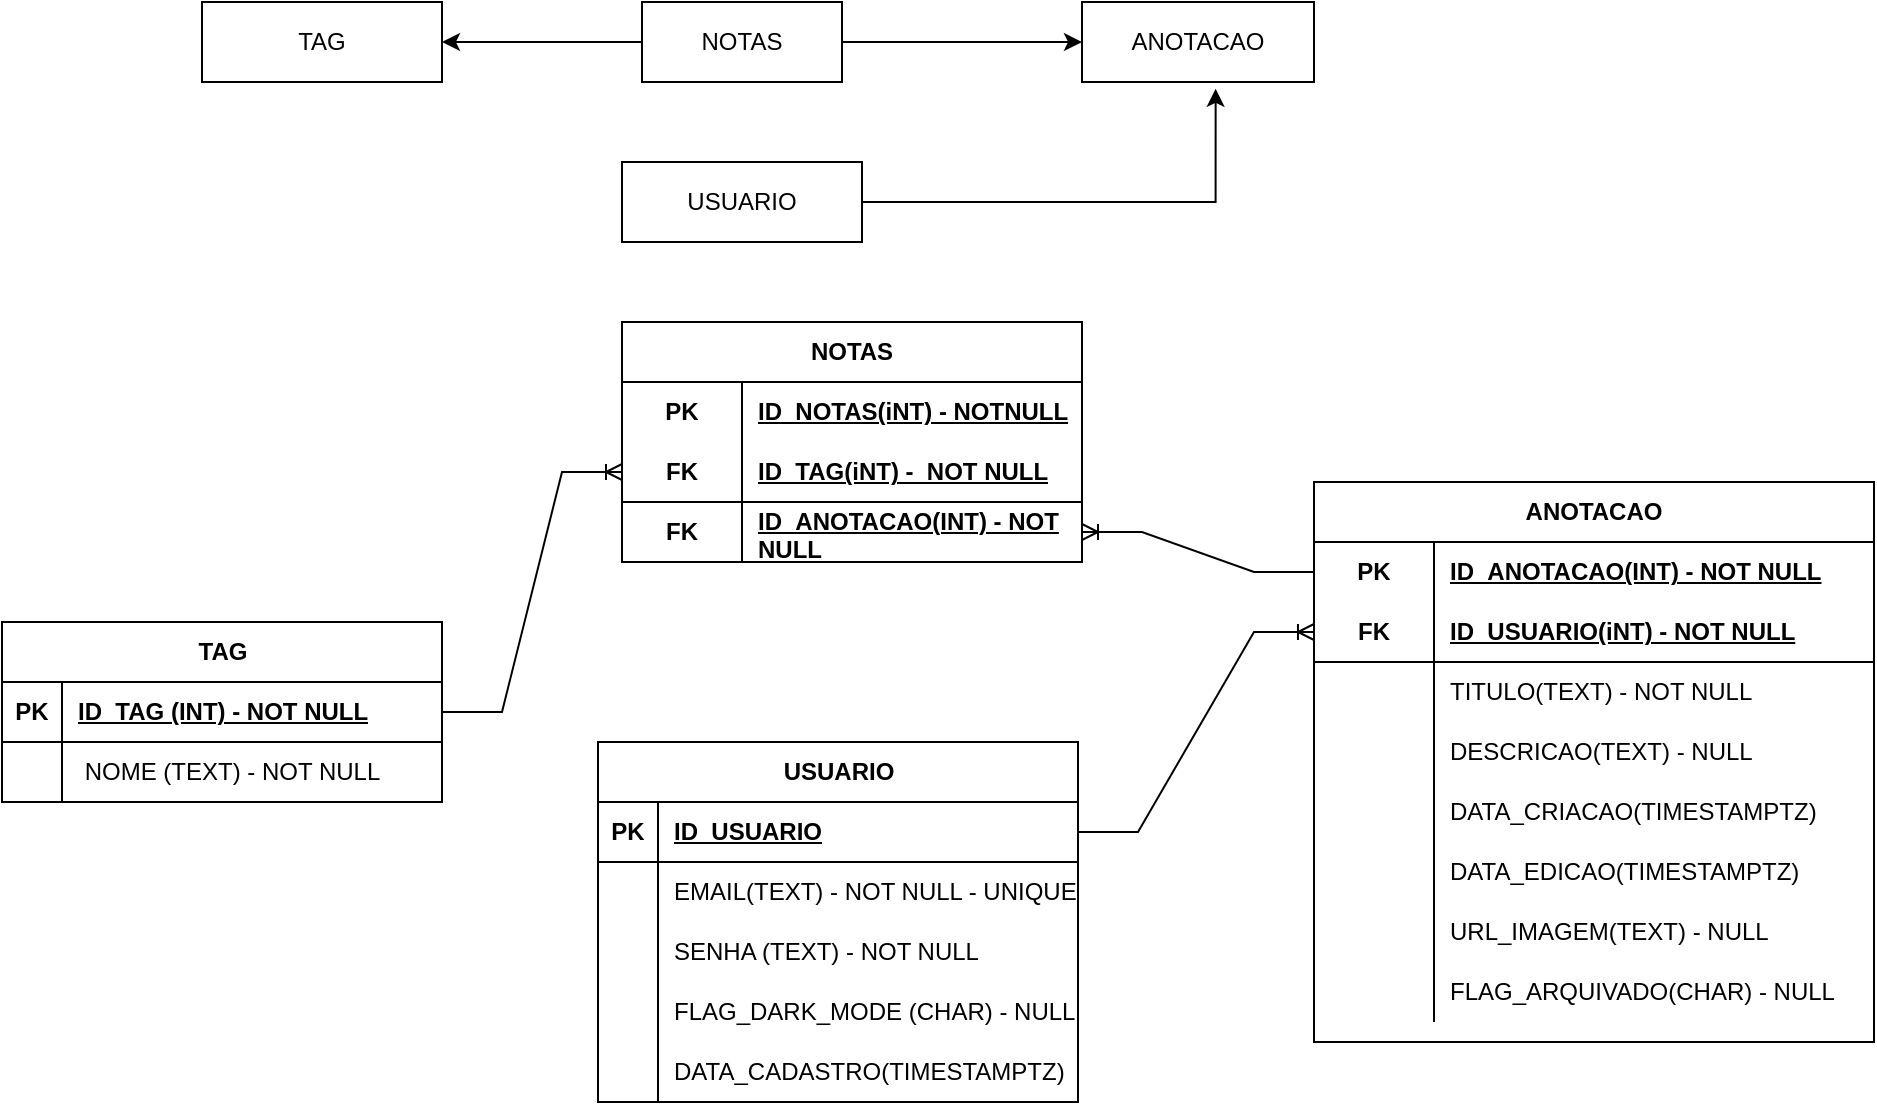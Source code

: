 <mxfile version="28.2.5">
  <diagram name="Página-1" id="oTmqJyWraWy3Ke_USjM5">
    <mxGraphModel dx="1442" dy="1362" grid="1" gridSize="10" guides="1" tooltips="1" connect="1" arrows="1" fold="1" page="0" pageScale="1" pageWidth="827" pageHeight="1169" math="0" shadow="0">
      <root>
        <mxCell id="0" />
        <mxCell id="1" parent="0" />
        <mxCell id="ZW-q-PhY7UB3q3wBMbhI-1" value="TAG" style="whiteSpace=wrap;html=1;align=center;" vertex="1" parent="1">
          <mxGeometry x="70" y="-760" width="120" height="40" as="geometry" />
        </mxCell>
        <mxCell id="ZW-q-PhY7UB3q3wBMbhI-2" value="ANOTACAO" style="whiteSpace=wrap;html=1;align=center;" vertex="1" parent="1">
          <mxGeometry x="510" y="-760" width="116" height="40" as="geometry" />
        </mxCell>
        <mxCell id="ZW-q-PhY7UB3q3wBMbhI-3" value="USUARIO" style="whiteSpace=wrap;html=1;align=center;" vertex="1" parent="1">
          <mxGeometry x="280" y="-680" width="120" height="40" as="geometry" />
        </mxCell>
        <mxCell id="ZW-q-PhY7UB3q3wBMbhI-5" style="edgeStyle=orthogonalEdgeStyle;rounded=0;orthogonalLoop=1;jettySize=auto;html=1;entryX=0.576;entryY=1.085;entryDx=0;entryDy=0;entryPerimeter=0;" edge="1" parent="1" source="ZW-q-PhY7UB3q3wBMbhI-3" target="ZW-q-PhY7UB3q3wBMbhI-2">
          <mxGeometry relative="1" as="geometry" />
        </mxCell>
        <mxCell id="ZW-q-PhY7UB3q3wBMbhI-8" style="edgeStyle=orthogonalEdgeStyle;rounded=0;orthogonalLoop=1;jettySize=auto;html=1;entryX=0;entryY=0.5;entryDx=0;entryDy=0;" edge="1" parent="1" source="ZW-q-PhY7UB3q3wBMbhI-7" target="ZW-q-PhY7UB3q3wBMbhI-2">
          <mxGeometry relative="1" as="geometry" />
        </mxCell>
        <mxCell id="ZW-q-PhY7UB3q3wBMbhI-9" style="edgeStyle=orthogonalEdgeStyle;rounded=0;orthogonalLoop=1;jettySize=auto;html=1;" edge="1" parent="1" source="ZW-q-PhY7UB3q3wBMbhI-7" target="ZW-q-PhY7UB3q3wBMbhI-1">
          <mxGeometry relative="1" as="geometry" />
        </mxCell>
        <mxCell id="ZW-q-PhY7UB3q3wBMbhI-7" value="NOTAS" style="whiteSpace=wrap;html=1;align=center;" vertex="1" parent="1">
          <mxGeometry x="290" y="-760" width="100" height="40" as="geometry" />
        </mxCell>
        <mxCell id="ZW-q-PhY7UB3q3wBMbhI-23" value="TAG" style="shape=table;startSize=30;container=1;collapsible=1;childLayout=tableLayout;fixedRows=1;rowLines=0;fontStyle=1;align=center;resizeLast=1;html=1;" vertex="1" parent="1">
          <mxGeometry x="-30" y="-450" width="220" height="90" as="geometry" />
        </mxCell>
        <mxCell id="ZW-q-PhY7UB3q3wBMbhI-24" value="" style="shape=tableRow;horizontal=0;startSize=0;swimlaneHead=0;swimlaneBody=0;fillColor=none;collapsible=0;dropTarget=0;points=[[0,0.5],[1,0.5]];portConstraint=eastwest;top=0;left=0;right=0;bottom=1;" vertex="1" parent="ZW-q-PhY7UB3q3wBMbhI-23">
          <mxGeometry y="30" width="220" height="30" as="geometry" />
        </mxCell>
        <mxCell id="ZW-q-PhY7UB3q3wBMbhI-25" value="PK" style="shape=partialRectangle;connectable=0;fillColor=none;top=0;left=0;bottom=0;right=0;fontStyle=1;overflow=hidden;whiteSpace=wrap;html=1;" vertex="1" parent="ZW-q-PhY7UB3q3wBMbhI-24">
          <mxGeometry width="30" height="30" as="geometry">
            <mxRectangle width="30" height="30" as="alternateBounds" />
          </mxGeometry>
        </mxCell>
        <mxCell id="ZW-q-PhY7UB3q3wBMbhI-26" value="ID_TAG (INT) - NOT NULL" style="shape=partialRectangle;connectable=0;fillColor=none;top=0;left=0;bottom=0;right=0;align=left;spacingLeft=6;fontStyle=5;overflow=hidden;whiteSpace=wrap;html=1;" vertex="1" parent="ZW-q-PhY7UB3q3wBMbhI-24">
          <mxGeometry x="30" width="190" height="30" as="geometry">
            <mxRectangle width="190" height="30" as="alternateBounds" />
          </mxGeometry>
        </mxCell>
        <mxCell id="ZW-q-PhY7UB3q3wBMbhI-27" value="" style="shape=tableRow;horizontal=0;startSize=0;swimlaneHead=0;swimlaneBody=0;fillColor=none;collapsible=0;dropTarget=0;points=[[0,0.5],[1,0.5]];portConstraint=eastwest;top=0;left=0;right=0;bottom=0;" vertex="1" parent="ZW-q-PhY7UB3q3wBMbhI-23">
          <mxGeometry y="60" width="220" height="30" as="geometry" />
        </mxCell>
        <mxCell id="ZW-q-PhY7UB3q3wBMbhI-28" value="" style="shape=partialRectangle;connectable=0;fillColor=none;top=0;left=0;bottom=0;right=0;editable=1;overflow=hidden;whiteSpace=wrap;html=1;" vertex="1" parent="ZW-q-PhY7UB3q3wBMbhI-27">
          <mxGeometry width="30" height="30" as="geometry">
            <mxRectangle width="30" height="30" as="alternateBounds" />
          </mxGeometry>
        </mxCell>
        <mxCell id="ZW-q-PhY7UB3q3wBMbhI-29" value="&amp;nbsp;NOME (TEXT) - NOT NULL" style="shape=partialRectangle;connectable=0;fillColor=none;top=0;left=0;bottom=0;right=0;align=left;spacingLeft=6;overflow=hidden;whiteSpace=wrap;html=1;" vertex="1" parent="ZW-q-PhY7UB3q3wBMbhI-27">
          <mxGeometry x="30" width="190" height="30" as="geometry">
            <mxRectangle width="190" height="30" as="alternateBounds" />
          </mxGeometry>
        </mxCell>
        <mxCell id="ZW-q-PhY7UB3q3wBMbhI-36" value="NOTAS" style="shape=table;startSize=30;container=1;collapsible=1;childLayout=tableLayout;fixedRows=1;rowLines=0;fontStyle=1;align=center;resizeLast=1;html=1;whiteSpace=wrap;" vertex="1" parent="1">
          <mxGeometry x="280" y="-600" width="230" height="120" as="geometry" />
        </mxCell>
        <mxCell id="ZW-q-PhY7UB3q3wBMbhI-37" value="" style="shape=tableRow;horizontal=0;startSize=0;swimlaneHead=0;swimlaneBody=0;fillColor=none;collapsible=0;dropTarget=0;points=[[0,0.5],[1,0.5]];portConstraint=eastwest;top=0;left=0;right=0;bottom=0;html=1;" vertex="1" parent="ZW-q-PhY7UB3q3wBMbhI-36">
          <mxGeometry y="30" width="230" height="30" as="geometry" />
        </mxCell>
        <mxCell id="ZW-q-PhY7UB3q3wBMbhI-38" value="PK" style="shape=partialRectangle;connectable=0;fillColor=none;top=0;left=0;bottom=0;right=0;fontStyle=1;overflow=hidden;html=1;whiteSpace=wrap;" vertex="1" parent="ZW-q-PhY7UB3q3wBMbhI-37">
          <mxGeometry width="60" height="30" as="geometry">
            <mxRectangle width="60" height="30" as="alternateBounds" />
          </mxGeometry>
        </mxCell>
        <mxCell id="ZW-q-PhY7UB3q3wBMbhI-39" value="ID_NOTAS(iNT) - NOTNULL" style="shape=partialRectangle;connectable=0;fillColor=none;top=0;left=0;bottom=0;right=0;align=left;spacingLeft=6;fontStyle=5;overflow=hidden;html=1;whiteSpace=wrap;" vertex="1" parent="ZW-q-PhY7UB3q3wBMbhI-37">
          <mxGeometry x="60" width="170" height="30" as="geometry">
            <mxRectangle width="170" height="30" as="alternateBounds" />
          </mxGeometry>
        </mxCell>
        <mxCell id="ZW-q-PhY7UB3q3wBMbhI-49" value="" style="shape=tableRow;horizontal=0;startSize=0;swimlaneHead=0;swimlaneBody=0;fillColor=none;collapsible=0;dropTarget=0;points=[[0,0.5],[1,0.5]];portConstraint=eastwest;top=0;left=0;right=0;bottom=1;html=1;" vertex="1" parent="ZW-q-PhY7UB3q3wBMbhI-36">
          <mxGeometry y="60" width="230" height="30" as="geometry" />
        </mxCell>
        <mxCell id="ZW-q-PhY7UB3q3wBMbhI-50" value="FK" style="shape=partialRectangle;connectable=0;fillColor=none;top=0;left=0;bottom=0;right=0;fontStyle=1;overflow=hidden;html=1;whiteSpace=wrap;" vertex="1" parent="ZW-q-PhY7UB3q3wBMbhI-49">
          <mxGeometry width="60" height="30" as="geometry">
            <mxRectangle width="60" height="30" as="alternateBounds" />
          </mxGeometry>
        </mxCell>
        <mxCell id="ZW-q-PhY7UB3q3wBMbhI-51" value="ID_TAG(iNT) -&amp;nbsp; NOT NULL" style="shape=partialRectangle;connectable=0;fillColor=none;top=0;left=0;bottom=0;right=0;align=left;spacingLeft=6;fontStyle=5;overflow=hidden;html=1;whiteSpace=wrap;" vertex="1" parent="ZW-q-PhY7UB3q3wBMbhI-49">
          <mxGeometry x="60" width="170" height="30" as="geometry">
            <mxRectangle width="170" height="30" as="alternateBounds" />
          </mxGeometry>
        </mxCell>
        <mxCell id="ZW-q-PhY7UB3q3wBMbhI-40" value="" style="shape=tableRow;horizontal=0;startSize=0;swimlaneHead=0;swimlaneBody=0;fillColor=none;collapsible=0;dropTarget=0;points=[[0,0.5],[1,0.5]];portConstraint=eastwest;top=0;left=0;right=0;bottom=1;html=1;" vertex="1" parent="ZW-q-PhY7UB3q3wBMbhI-36">
          <mxGeometry y="90" width="230" height="30" as="geometry" />
        </mxCell>
        <mxCell id="ZW-q-PhY7UB3q3wBMbhI-41" value="FK" style="shape=partialRectangle;connectable=0;fillColor=none;top=0;left=0;bottom=0;right=0;fontStyle=1;overflow=hidden;html=1;whiteSpace=wrap;" vertex="1" parent="ZW-q-PhY7UB3q3wBMbhI-40">
          <mxGeometry width="60" height="30" as="geometry">
            <mxRectangle width="60" height="30" as="alternateBounds" />
          </mxGeometry>
        </mxCell>
        <mxCell id="ZW-q-PhY7UB3q3wBMbhI-42" value="ID_ANOTACAO(INT) - NOT NULL" style="shape=partialRectangle;connectable=0;fillColor=none;top=0;left=0;bottom=0;right=0;align=left;spacingLeft=6;fontStyle=5;overflow=hidden;html=1;whiteSpace=wrap;" vertex="1" parent="ZW-q-PhY7UB3q3wBMbhI-40">
          <mxGeometry x="60" width="170" height="30" as="geometry">
            <mxRectangle width="170" height="30" as="alternateBounds" />
          </mxGeometry>
        </mxCell>
        <mxCell id="ZW-q-PhY7UB3q3wBMbhI-52" value="ANOTACAO" style="shape=table;startSize=30;container=1;collapsible=1;childLayout=tableLayout;fixedRows=1;rowLines=0;fontStyle=1;align=center;resizeLast=1;html=1;whiteSpace=wrap;" vertex="1" parent="1">
          <mxGeometry x="626" y="-520" width="280" height="280" as="geometry" />
        </mxCell>
        <mxCell id="ZW-q-PhY7UB3q3wBMbhI-53" value="" style="shape=tableRow;horizontal=0;startSize=0;swimlaneHead=0;swimlaneBody=0;fillColor=none;collapsible=0;dropTarget=0;points=[[0,0.5],[1,0.5]];portConstraint=eastwest;top=0;left=0;right=0;bottom=0;html=1;" vertex="1" parent="ZW-q-PhY7UB3q3wBMbhI-52">
          <mxGeometry y="30" width="280" height="30" as="geometry" />
        </mxCell>
        <mxCell id="ZW-q-PhY7UB3q3wBMbhI-54" value="PK" style="shape=partialRectangle;connectable=0;fillColor=none;top=0;left=0;bottom=0;right=0;fontStyle=1;overflow=hidden;html=1;whiteSpace=wrap;" vertex="1" parent="ZW-q-PhY7UB3q3wBMbhI-53">
          <mxGeometry width="60" height="30" as="geometry">
            <mxRectangle width="60" height="30" as="alternateBounds" />
          </mxGeometry>
        </mxCell>
        <mxCell id="ZW-q-PhY7UB3q3wBMbhI-55" value="ID_ANOTACAO(INT) - NOT NULL" style="shape=partialRectangle;connectable=0;fillColor=none;top=0;left=0;bottom=0;right=0;align=left;spacingLeft=6;fontStyle=5;overflow=hidden;html=1;whiteSpace=wrap;" vertex="1" parent="ZW-q-PhY7UB3q3wBMbhI-53">
          <mxGeometry x="60" width="220" height="30" as="geometry">
            <mxRectangle width="220" height="30" as="alternateBounds" />
          </mxGeometry>
        </mxCell>
        <mxCell id="ZW-q-PhY7UB3q3wBMbhI-56" value="" style="shape=tableRow;horizontal=0;startSize=0;swimlaneHead=0;swimlaneBody=0;fillColor=none;collapsible=0;dropTarget=0;points=[[0,0.5],[1,0.5]];portConstraint=eastwest;top=0;left=0;right=0;bottom=1;html=1;" vertex="1" parent="ZW-q-PhY7UB3q3wBMbhI-52">
          <mxGeometry y="60" width="280" height="30" as="geometry" />
        </mxCell>
        <mxCell id="ZW-q-PhY7UB3q3wBMbhI-57" value="FK" style="shape=partialRectangle;connectable=0;fillColor=none;top=0;left=0;bottom=0;right=0;fontStyle=1;overflow=hidden;html=1;whiteSpace=wrap;" vertex="1" parent="ZW-q-PhY7UB3q3wBMbhI-56">
          <mxGeometry width="60" height="30" as="geometry">
            <mxRectangle width="60" height="30" as="alternateBounds" />
          </mxGeometry>
        </mxCell>
        <mxCell id="ZW-q-PhY7UB3q3wBMbhI-58" value="ID_USUARIO(iNT) - NOT NULL" style="shape=partialRectangle;connectable=0;fillColor=none;top=0;left=0;bottom=0;right=0;align=left;spacingLeft=6;fontStyle=5;overflow=hidden;html=1;whiteSpace=wrap;" vertex="1" parent="ZW-q-PhY7UB3q3wBMbhI-56">
          <mxGeometry x="60" width="220" height="30" as="geometry">
            <mxRectangle width="220" height="30" as="alternateBounds" />
          </mxGeometry>
        </mxCell>
        <mxCell id="ZW-q-PhY7UB3q3wBMbhI-59" value="" style="shape=tableRow;horizontal=0;startSize=0;swimlaneHead=0;swimlaneBody=0;fillColor=none;collapsible=0;dropTarget=0;points=[[0,0.5],[1,0.5]];portConstraint=eastwest;top=0;left=0;right=0;bottom=0;html=1;" vertex="1" parent="ZW-q-PhY7UB3q3wBMbhI-52">
          <mxGeometry y="90" width="280" height="30" as="geometry" />
        </mxCell>
        <mxCell id="ZW-q-PhY7UB3q3wBMbhI-60" value="" style="shape=partialRectangle;connectable=0;fillColor=none;top=0;left=0;bottom=0;right=0;editable=1;overflow=hidden;html=1;whiteSpace=wrap;" vertex="1" parent="ZW-q-PhY7UB3q3wBMbhI-59">
          <mxGeometry width="60" height="30" as="geometry">
            <mxRectangle width="60" height="30" as="alternateBounds" />
          </mxGeometry>
        </mxCell>
        <mxCell id="ZW-q-PhY7UB3q3wBMbhI-61" value="TITULO(TEXT) - NOT NULL" style="shape=partialRectangle;connectable=0;fillColor=none;top=0;left=0;bottom=0;right=0;align=left;spacingLeft=6;overflow=hidden;html=1;whiteSpace=wrap;" vertex="1" parent="ZW-q-PhY7UB3q3wBMbhI-59">
          <mxGeometry x="60" width="220" height="30" as="geometry">
            <mxRectangle width="220" height="30" as="alternateBounds" />
          </mxGeometry>
        </mxCell>
        <mxCell id="ZW-q-PhY7UB3q3wBMbhI-62" value="" style="shape=tableRow;horizontal=0;startSize=0;swimlaneHead=0;swimlaneBody=0;fillColor=none;collapsible=0;dropTarget=0;points=[[0,0.5],[1,0.5]];portConstraint=eastwest;top=0;left=0;right=0;bottom=0;html=1;" vertex="1" parent="ZW-q-PhY7UB3q3wBMbhI-52">
          <mxGeometry y="120" width="280" height="30" as="geometry" />
        </mxCell>
        <mxCell id="ZW-q-PhY7UB3q3wBMbhI-63" value="" style="shape=partialRectangle;connectable=0;fillColor=none;top=0;left=0;bottom=0;right=0;editable=1;overflow=hidden;html=1;whiteSpace=wrap;" vertex="1" parent="ZW-q-PhY7UB3q3wBMbhI-62">
          <mxGeometry width="60" height="30" as="geometry">
            <mxRectangle width="60" height="30" as="alternateBounds" />
          </mxGeometry>
        </mxCell>
        <mxCell id="ZW-q-PhY7UB3q3wBMbhI-64" value="DESCRICAO(TEXT) - NULL" style="shape=partialRectangle;connectable=0;fillColor=none;top=0;left=0;bottom=0;right=0;align=left;spacingLeft=6;overflow=hidden;html=1;whiteSpace=wrap;" vertex="1" parent="ZW-q-PhY7UB3q3wBMbhI-62">
          <mxGeometry x="60" width="220" height="30" as="geometry">
            <mxRectangle width="220" height="30" as="alternateBounds" />
          </mxGeometry>
        </mxCell>
        <mxCell id="ZW-q-PhY7UB3q3wBMbhI-65" value="" style="shape=tableRow;horizontal=0;startSize=0;swimlaneHead=0;swimlaneBody=0;fillColor=none;collapsible=0;dropTarget=0;points=[[0,0.5],[1,0.5]];portConstraint=eastwest;top=0;left=0;right=0;bottom=0;html=1;" vertex="1" parent="ZW-q-PhY7UB3q3wBMbhI-52">
          <mxGeometry y="150" width="280" height="30" as="geometry" />
        </mxCell>
        <mxCell id="ZW-q-PhY7UB3q3wBMbhI-66" value="" style="shape=partialRectangle;connectable=0;fillColor=none;top=0;left=0;bottom=0;right=0;editable=1;overflow=hidden;html=1;whiteSpace=wrap;" vertex="1" parent="ZW-q-PhY7UB3q3wBMbhI-65">
          <mxGeometry width="60" height="30" as="geometry">
            <mxRectangle width="60" height="30" as="alternateBounds" />
          </mxGeometry>
        </mxCell>
        <mxCell id="ZW-q-PhY7UB3q3wBMbhI-67" value="DATA_CRIACAO(TIMESTAMPTZ)" style="shape=partialRectangle;connectable=0;fillColor=none;top=0;left=0;bottom=0;right=0;align=left;spacingLeft=6;overflow=hidden;html=1;whiteSpace=wrap;" vertex="1" parent="ZW-q-PhY7UB3q3wBMbhI-65">
          <mxGeometry x="60" width="220" height="30" as="geometry">
            <mxRectangle width="220" height="30" as="alternateBounds" />
          </mxGeometry>
        </mxCell>
        <mxCell id="ZW-q-PhY7UB3q3wBMbhI-68" value="" style="shape=tableRow;horizontal=0;startSize=0;swimlaneHead=0;swimlaneBody=0;fillColor=none;collapsible=0;dropTarget=0;points=[[0,0.5],[1,0.5]];portConstraint=eastwest;top=0;left=0;right=0;bottom=0;html=1;" vertex="1" parent="ZW-q-PhY7UB3q3wBMbhI-52">
          <mxGeometry y="180" width="280" height="30" as="geometry" />
        </mxCell>
        <mxCell id="ZW-q-PhY7UB3q3wBMbhI-69" value="" style="shape=partialRectangle;connectable=0;fillColor=none;top=0;left=0;bottom=0;right=0;editable=1;overflow=hidden;html=1;whiteSpace=wrap;" vertex="1" parent="ZW-q-PhY7UB3q3wBMbhI-68">
          <mxGeometry width="60" height="30" as="geometry">
            <mxRectangle width="60" height="30" as="alternateBounds" />
          </mxGeometry>
        </mxCell>
        <mxCell id="ZW-q-PhY7UB3q3wBMbhI-70" value="DATA_EDICAO(TIMESTAMPTZ)" style="shape=partialRectangle;connectable=0;fillColor=none;top=0;left=0;bottom=0;right=0;align=left;spacingLeft=6;overflow=hidden;html=1;whiteSpace=wrap;" vertex="1" parent="ZW-q-PhY7UB3q3wBMbhI-68">
          <mxGeometry x="60" width="220" height="30" as="geometry">
            <mxRectangle width="220" height="30" as="alternateBounds" />
          </mxGeometry>
        </mxCell>
        <mxCell id="ZW-q-PhY7UB3q3wBMbhI-71" value="" style="shape=tableRow;horizontal=0;startSize=0;swimlaneHead=0;swimlaneBody=0;fillColor=none;collapsible=0;dropTarget=0;points=[[0,0.5],[1,0.5]];portConstraint=eastwest;top=0;left=0;right=0;bottom=0;html=1;" vertex="1" parent="ZW-q-PhY7UB3q3wBMbhI-52">
          <mxGeometry y="210" width="280" height="30" as="geometry" />
        </mxCell>
        <mxCell id="ZW-q-PhY7UB3q3wBMbhI-72" value="" style="shape=partialRectangle;connectable=0;fillColor=none;top=0;left=0;bottom=0;right=0;editable=1;overflow=hidden;html=1;whiteSpace=wrap;" vertex="1" parent="ZW-q-PhY7UB3q3wBMbhI-71">
          <mxGeometry width="60" height="30" as="geometry">
            <mxRectangle width="60" height="30" as="alternateBounds" />
          </mxGeometry>
        </mxCell>
        <mxCell id="ZW-q-PhY7UB3q3wBMbhI-73" value="URL_IMAGEM(TEXT) - NULL" style="shape=partialRectangle;connectable=0;fillColor=none;top=0;left=0;bottom=0;right=0;align=left;spacingLeft=6;overflow=hidden;html=1;whiteSpace=wrap;" vertex="1" parent="ZW-q-PhY7UB3q3wBMbhI-71">
          <mxGeometry x="60" width="220" height="30" as="geometry">
            <mxRectangle width="220" height="30" as="alternateBounds" />
          </mxGeometry>
        </mxCell>
        <mxCell id="ZW-q-PhY7UB3q3wBMbhI-74" value="" style="shape=tableRow;horizontal=0;startSize=0;swimlaneHead=0;swimlaneBody=0;fillColor=none;collapsible=0;dropTarget=0;points=[[0,0.5],[1,0.5]];portConstraint=eastwest;top=0;left=0;right=0;bottom=0;html=1;" vertex="1" parent="ZW-q-PhY7UB3q3wBMbhI-52">
          <mxGeometry y="240" width="280" height="30" as="geometry" />
        </mxCell>
        <mxCell id="ZW-q-PhY7UB3q3wBMbhI-75" value="" style="shape=partialRectangle;connectable=0;fillColor=none;top=0;left=0;bottom=0;right=0;editable=1;overflow=hidden;html=1;whiteSpace=wrap;" vertex="1" parent="ZW-q-PhY7UB3q3wBMbhI-74">
          <mxGeometry width="60" height="30" as="geometry">
            <mxRectangle width="60" height="30" as="alternateBounds" />
          </mxGeometry>
        </mxCell>
        <mxCell id="ZW-q-PhY7UB3q3wBMbhI-76" value="FLAG_ARQUIVADO(CHAR) - NULL" style="shape=partialRectangle;connectable=0;fillColor=none;top=0;left=0;bottom=0;right=0;align=left;spacingLeft=6;overflow=hidden;html=1;whiteSpace=wrap;" vertex="1" parent="ZW-q-PhY7UB3q3wBMbhI-74">
          <mxGeometry x="60" width="220" height="30" as="geometry">
            <mxRectangle width="220" height="30" as="alternateBounds" />
          </mxGeometry>
        </mxCell>
        <mxCell id="ZW-q-PhY7UB3q3wBMbhI-90" value="USUARIO" style="shape=table;startSize=30;container=1;collapsible=1;childLayout=tableLayout;fixedRows=1;rowLines=0;fontStyle=1;align=center;resizeLast=1;html=1;" vertex="1" parent="1">
          <mxGeometry x="268" y="-390" width="240" height="180" as="geometry" />
        </mxCell>
        <mxCell id="ZW-q-PhY7UB3q3wBMbhI-91" value="" style="shape=tableRow;horizontal=0;startSize=0;swimlaneHead=0;swimlaneBody=0;fillColor=none;collapsible=0;dropTarget=0;points=[[0,0.5],[1,0.5]];portConstraint=eastwest;top=0;left=0;right=0;bottom=1;" vertex="1" parent="ZW-q-PhY7UB3q3wBMbhI-90">
          <mxGeometry y="30" width="240" height="30" as="geometry" />
        </mxCell>
        <mxCell id="ZW-q-PhY7UB3q3wBMbhI-92" value="PK" style="shape=partialRectangle;connectable=0;fillColor=none;top=0;left=0;bottom=0;right=0;fontStyle=1;overflow=hidden;whiteSpace=wrap;html=1;" vertex="1" parent="ZW-q-PhY7UB3q3wBMbhI-91">
          <mxGeometry width="30" height="30" as="geometry">
            <mxRectangle width="30" height="30" as="alternateBounds" />
          </mxGeometry>
        </mxCell>
        <mxCell id="ZW-q-PhY7UB3q3wBMbhI-93" value="ID_USUARIO" style="shape=partialRectangle;connectable=0;fillColor=none;top=0;left=0;bottom=0;right=0;align=left;spacingLeft=6;fontStyle=5;overflow=hidden;whiteSpace=wrap;html=1;" vertex="1" parent="ZW-q-PhY7UB3q3wBMbhI-91">
          <mxGeometry x="30" width="210" height="30" as="geometry">
            <mxRectangle width="210" height="30" as="alternateBounds" />
          </mxGeometry>
        </mxCell>
        <mxCell id="ZW-q-PhY7UB3q3wBMbhI-97" value="" style="shape=tableRow;horizontal=0;startSize=0;swimlaneHead=0;swimlaneBody=0;fillColor=none;collapsible=0;dropTarget=0;points=[[0,0.5],[1,0.5]];portConstraint=eastwest;top=0;left=0;right=0;bottom=0;" vertex="1" parent="ZW-q-PhY7UB3q3wBMbhI-90">
          <mxGeometry y="60" width="240" height="30" as="geometry" />
        </mxCell>
        <mxCell id="ZW-q-PhY7UB3q3wBMbhI-98" value="" style="shape=partialRectangle;connectable=0;fillColor=none;top=0;left=0;bottom=0;right=0;editable=1;overflow=hidden;whiteSpace=wrap;html=1;" vertex="1" parent="ZW-q-PhY7UB3q3wBMbhI-97">
          <mxGeometry width="30" height="30" as="geometry">
            <mxRectangle width="30" height="30" as="alternateBounds" />
          </mxGeometry>
        </mxCell>
        <mxCell id="ZW-q-PhY7UB3q3wBMbhI-99" value="EMAIL(TEXT) - NOT NULL - UNIQUE" style="shape=partialRectangle;connectable=0;fillColor=none;top=0;left=0;bottom=0;right=0;align=left;spacingLeft=6;overflow=hidden;whiteSpace=wrap;html=1;" vertex="1" parent="ZW-q-PhY7UB3q3wBMbhI-97">
          <mxGeometry x="30" width="210" height="30" as="geometry">
            <mxRectangle width="210" height="30" as="alternateBounds" />
          </mxGeometry>
        </mxCell>
        <mxCell id="ZW-q-PhY7UB3q3wBMbhI-100" value="" style="shape=tableRow;horizontal=0;startSize=0;swimlaneHead=0;swimlaneBody=0;fillColor=none;collapsible=0;dropTarget=0;points=[[0,0.5],[1,0.5]];portConstraint=eastwest;top=0;left=0;right=0;bottom=0;" vertex="1" parent="ZW-q-PhY7UB3q3wBMbhI-90">
          <mxGeometry y="90" width="240" height="30" as="geometry" />
        </mxCell>
        <mxCell id="ZW-q-PhY7UB3q3wBMbhI-101" value="" style="shape=partialRectangle;connectable=0;fillColor=none;top=0;left=0;bottom=0;right=0;editable=1;overflow=hidden;whiteSpace=wrap;html=1;" vertex="1" parent="ZW-q-PhY7UB3q3wBMbhI-100">
          <mxGeometry width="30" height="30" as="geometry">
            <mxRectangle width="30" height="30" as="alternateBounds" />
          </mxGeometry>
        </mxCell>
        <mxCell id="ZW-q-PhY7UB3q3wBMbhI-102" value="SENHA (TEXT) - NOT NULL" style="shape=partialRectangle;connectable=0;fillColor=none;top=0;left=0;bottom=0;right=0;align=left;spacingLeft=6;overflow=hidden;whiteSpace=wrap;html=1;" vertex="1" parent="ZW-q-PhY7UB3q3wBMbhI-100">
          <mxGeometry x="30" width="210" height="30" as="geometry">
            <mxRectangle width="210" height="30" as="alternateBounds" />
          </mxGeometry>
        </mxCell>
        <mxCell id="ZW-q-PhY7UB3q3wBMbhI-103" value="" style="shape=tableRow;horizontal=0;startSize=0;swimlaneHead=0;swimlaneBody=0;fillColor=none;collapsible=0;dropTarget=0;points=[[0,0.5],[1,0.5]];portConstraint=eastwest;top=0;left=0;right=0;bottom=0;" vertex="1" parent="ZW-q-PhY7UB3q3wBMbhI-90">
          <mxGeometry y="120" width="240" height="30" as="geometry" />
        </mxCell>
        <mxCell id="ZW-q-PhY7UB3q3wBMbhI-104" value="" style="shape=partialRectangle;connectable=0;fillColor=none;top=0;left=0;bottom=0;right=0;editable=1;overflow=hidden;whiteSpace=wrap;html=1;" vertex="1" parent="ZW-q-PhY7UB3q3wBMbhI-103">
          <mxGeometry width="30" height="30" as="geometry">
            <mxRectangle width="30" height="30" as="alternateBounds" />
          </mxGeometry>
        </mxCell>
        <mxCell id="ZW-q-PhY7UB3q3wBMbhI-105" value="FLAG_DARK_MODE (CHAR) - NULL" style="shape=partialRectangle;connectable=0;fillColor=none;top=0;left=0;bottom=0;right=0;align=left;spacingLeft=6;overflow=hidden;whiteSpace=wrap;html=1;" vertex="1" parent="ZW-q-PhY7UB3q3wBMbhI-103">
          <mxGeometry x="30" width="210" height="30" as="geometry">
            <mxRectangle width="210" height="30" as="alternateBounds" />
          </mxGeometry>
        </mxCell>
        <mxCell id="ZW-q-PhY7UB3q3wBMbhI-109" value="" style="shape=tableRow;horizontal=0;startSize=0;swimlaneHead=0;swimlaneBody=0;fillColor=none;collapsible=0;dropTarget=0;points=[[0,0.5],[1,0.5]];portConstraint=eastwest;top=0;left=0;right=0;bottom=0;" vertex="1" parent="ZW-q-PhY7UB3q3wBMbhI-90">
          <mxGeometry y="150" width="240" height="30" as="geometry" />
        </mxCell>
        <mxCell id="ZW-q-PhY7UB3q3wBMbhI-110" value="" style="shape=partialRectangle;connectable=0;fillColor=none;top=0;left=0;bottom=0;right=0;editable=1;overflow=hidden;whiteSpace=wrap;html=1;" vertex="1" parent="ZW-q-PhY7UB3q3wBMbhI-109">
          <mxGeometry width="30" height="30" as="geometry">
            <mxRectangle width="30" height="30" as="alternateBounds" />
          </mxGeometry>
        </mxCell>
        <mxCell id="ZW-q-PhY7UB3q3wBMbhI-111" value="DATA_CADASTRO(TIMESTAMPTZ)" style="shape=partialRectangle;connectable=0;fillColor=none;top=0;left=0;bottom=0;right=0;align=left;spacingLeft=6;overflow=hidden;whiteSpace=wrap;html=1;" vertex="1" parent="ZW-q-PhY7UB3q3wBMbhI-109">
          <mxGeometry x="30" width="210" height="30" as="geometry">
            <mxRectangle width="210" height="30" as="alternateBounds" />
          </mxGeometry>
        </mxCell>
        <mxCell id="ZW-q-PhY7UB3q3wBMbhI-106" value="" style="edgeStyle=entityRelationEdgeStyle;fontSize=12;html=1;endArrow=ERoneToMany;rounded=0;exitX=1;exitY=0.5;exitDx=0;exitDy=0;entryX=0;entryY=0.5;entryDx=0;entryDy=0;" edge="1" parent="1" source="ZW-q-PhY7UB3q3wBMbhI-91" target="ZW-q-PhY7UB3q3wBMbhI-56">
          <mxGeometry width="100" height="100" relative="1" as="geometry">
            <mxPoint x="470" y="-300" as="sourcePoint" />
            <mxPoint x="570" y="-400" as="targetPoint" />
            <Array as="points">
              <mxPoint x="590" y="-210" />
            </Array>
          </mxGeometry>
        </mxCell>
        <mxCell id="ZW-q-PhY7UB3q3wBMbhI-107" value="" style="edgeStyle=entityRelationEdgeStyle;fontSize=12;html=1;endArrow=ERoneToMany;rounded=0;exitX=0;exitY=0.5;exitDx=0;exitDy=0;entryX=1;entryY=0.5;entryDx=0;entryDy=0;" edge="1" parent="1" source="ZW-q-PhY7UB3q3wBMbhI-53" target="ZW-q-PhY7UB3q3wBMbhI-40">
          <mxGeometry width="100" height="100" relative="1" as="geometry">
            <mxPoint x="630" y="-610" as="sourcePoint" />
            <mxPoint x="730" y="-710" as="targetPoint" />
            <Array as="points">
              <mxPoint x="770" y="-740" />
            </Array>
          </mxGeometry>
        </mxCell>
        <mxCell id="ZW-q-PhY7UB3q3wBMbhI-108" value="" style="edgeStyle=entityRelationEdgeStyle;fontSize=12;html=1;endArrow=ERoneToMany;rounded=0;exitX=1;exitY=0.5;exitDx=0;exitDy=0;entryX=0;entryY=0.5;entryDx=0;entryDy=0;" edge="1" parent="1" source="ZW-q-PhY7UB3q3wBMbhI-24" target="ZW-q-PhY7UB3q3wBMbhI-49">
          <mxGeometry width="100" height="100" relative="1" as="geometry">
            <mxPoint x="220" y="-420" as="sourcePoint" />
            <mxPoint x="320" y="-520" as="targetPoint" />
          </mxGeometry>
        </mxCell>
      </root>
    </mxGraphModel>
  </diagram>
</mxfile>
